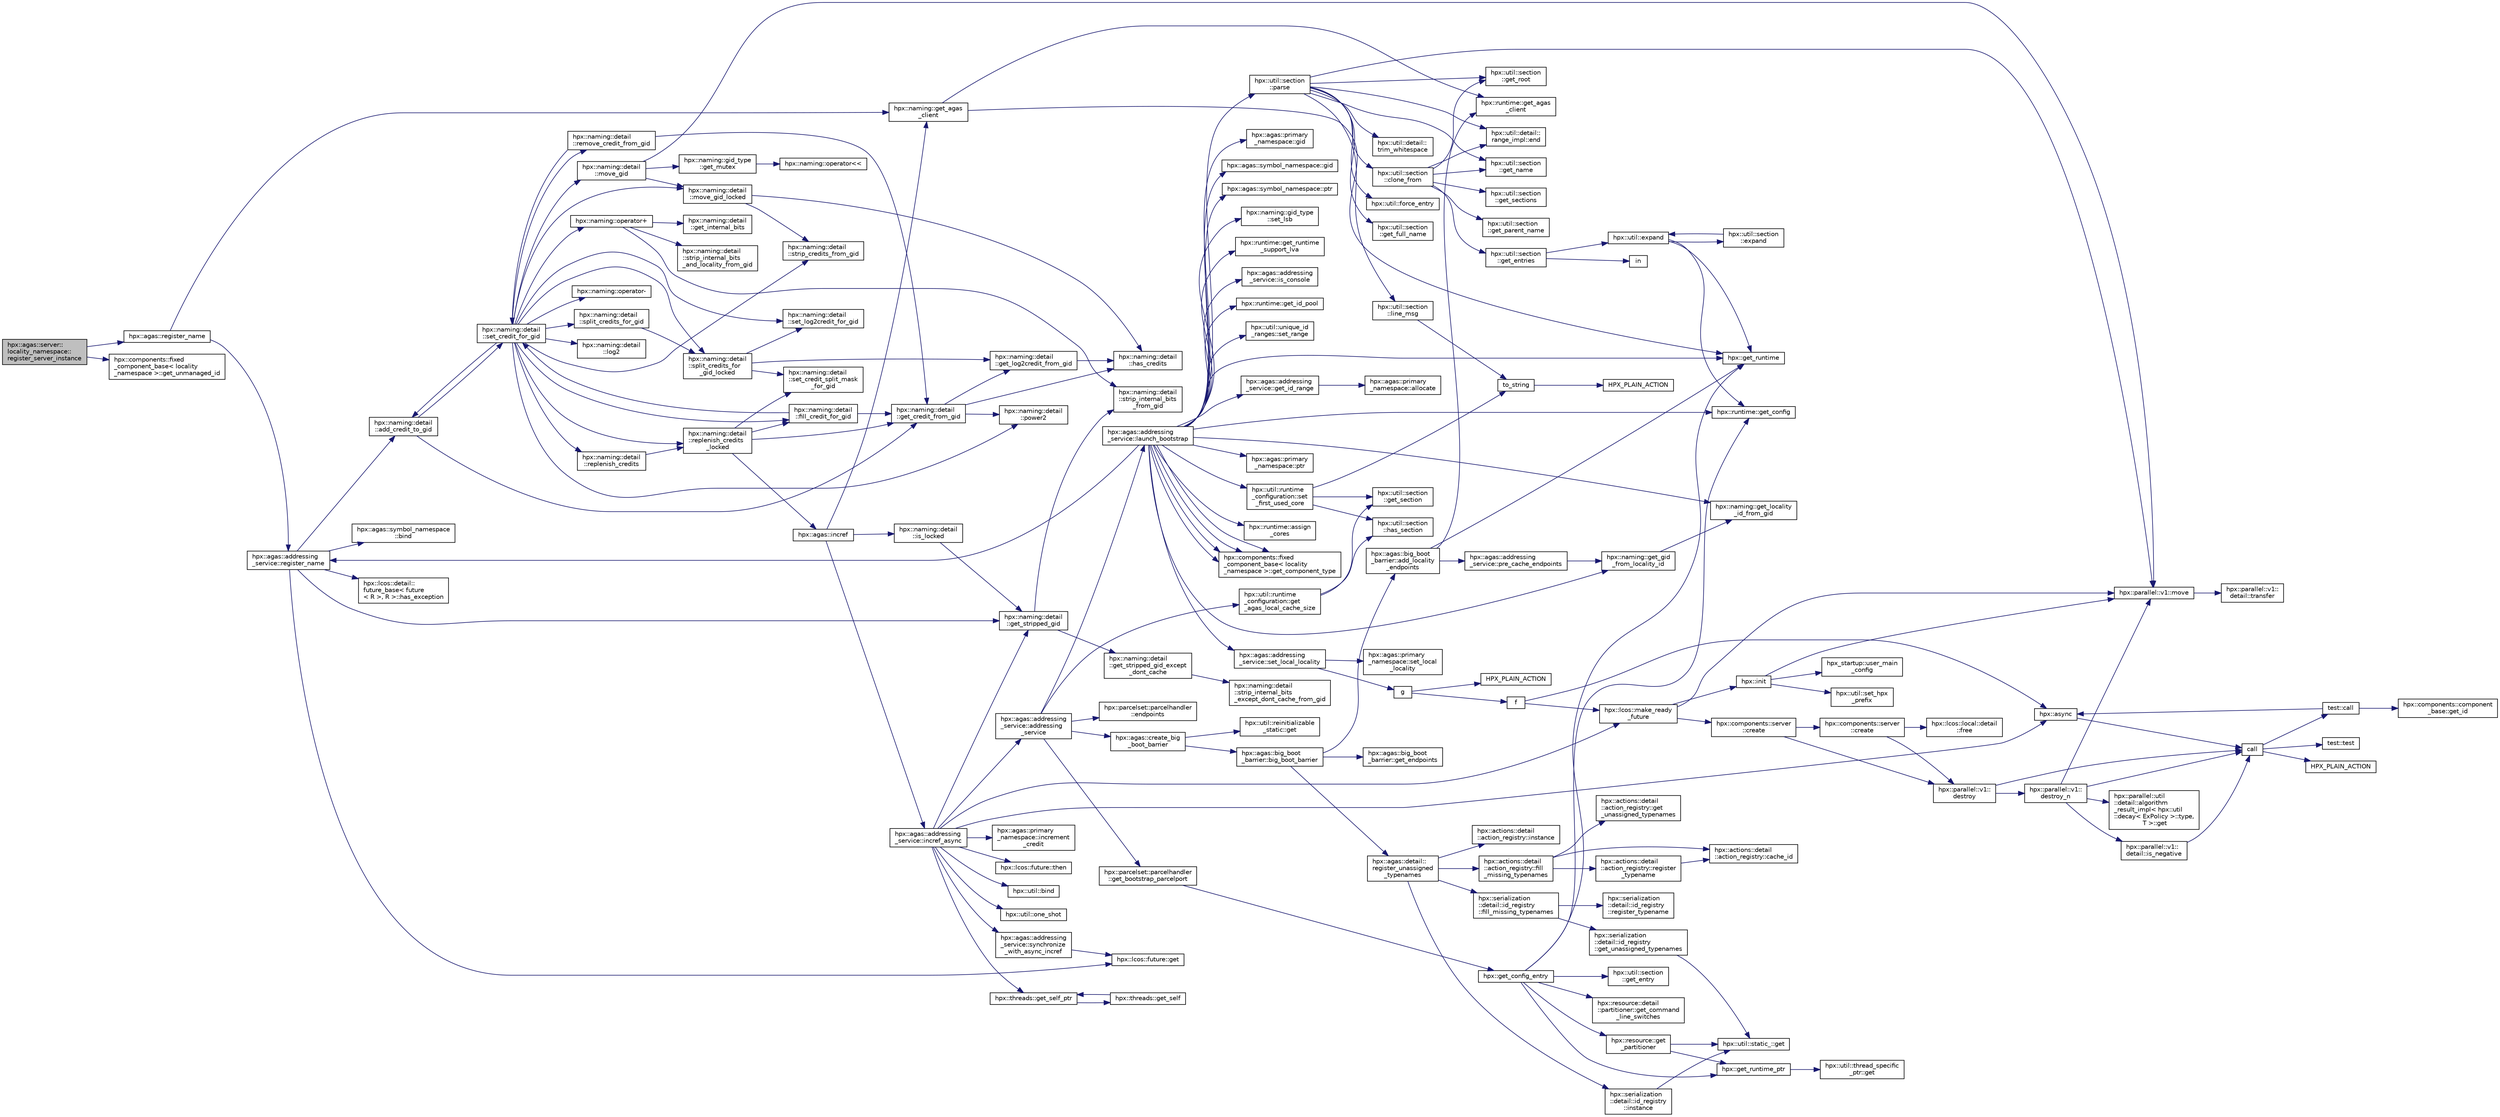digraph "hpx::agas::server::locality_namespace::register_server_instance"
{
  edge [fontname="Helvetica",fontsize="10",labelfontname="Helvetica",labelfontsize="10"];
  node [fontname="Helvetica",fontsize="10",shape=record];
  rankdir="LR";
  Node771 [label="hpx::agas::server::\llocality_namespace::\lregister_server_instance",height=0.2,width=0.4,color="black", fillcolor="grey75", style="filled", fontcolor="black"];
  Node771 -> Node772 [color="midnightblue",fontsize="10",style="solid",fontname="Helvetica"];
  Node772 [label="hpx::agas::register_name",height=0.2,width=0.4,color="black", fillcolor="white", style="filled",URL="$dc/d54/namespacehpx_1_1agas.html#a3812793adbf5e7d8c6b468595ac0823f"];
  Node772 -> Node773 [color="midnightblue",fontsize="10",style="solid",fontname="Helvetica"];
  Node773 [label="hpx::naming::get_agas\l_client",height=0.2,width=0.4,color="black", fillcolor="white", style="filled",URL="$d4/dc9/namespacehpx_1_1naming.html#a0408fffd5d34b620712a801b0ae3b032"];
  Node773 -> Node774 [color="midnightblue",fontsize="10",style="solid",fontname="Helvetica"];
  Node774 [label="hpx::get_runtime",height=0.2,width=0.4,color="black", fillcolor="white", style="filled",URL="$d8/d83/namespacehpx.html#aef902cc6c7dd3b9fbadf34d1e850a070"];
  Node773 -> Node775 [color="midnightblue",fontsize="10",style="solid",fontname="Helvetica"];
  Node775 [label="hpx::runtime::get_agas\l_client",height=0.2,width=0.4,color="black", fillcolor="white", style="filled",URL="$d0/d7b/classhpx_1_1runtime.html#aeb5dddd30d6b9861669af8ad44d1a96a"];
  Node772 -> Node776 [color="midnightblue",fontsize="10",style="solid",fontname="Helvetica"];
  Node776 [label="hpx::agas::addressing\l_service::register_name",height=0.2,width=0.4,color="black", fillcolor="white", style="filled",URL="$db/d58/structhpx_1_1agas_1_1addressing__service.html#a5929d7fd681a5ed692bfbeaa503fc32d",tooltip="Register a global name with a global address (id) "];
  Node776 -> Node777 [color="midnightblue",fontsize="10",style="solid",fontname="Helvetica"];
  Node777 [label="hpx::agas::symbol_namespace\l::bind",height=0.2,width=0.4,color="black", fillcolor="white", style="filled",URL="$dd/d5e/structhpx_1_1agas_1_1symbol__namespace.html#a4c5b21f70ae191ad0169fe5ac06de532"];
  Node776 -> Node778 [color="midnightblue",fontsize="10",style="solid",fontname="Helvetica"];
  Node778 [label="hpx::naming::detail\l::get_stripped_gid",height=0.2,width=0.4,color="black", fillcolor="white", style="filled",URL="$d5/d18/namespacehpx_1_1naming_1_1detail.html#ad3a849cb7ebd5dccf9aefadccc21dd89"];
  Node778 -> Node779 [color="midnightblue",fontsize="10",style="solid",fontname="Helvetica"];
  Node779 [label="hpx::naming::detail\l::strip_internal_bits\l_from_gid",height=0.2,width=0.4,color="black", fillcolor="white", style="filled",URL="$d5/d18/namespacehpx_1_1naming_1_1detail.html#a95cca4d4bc82a9da3e804b225b03dfaf"];
  Node778 -> Node780 [color="midnightblue",fontsize="10",style="solid",fontname="Helvetica"];
  Node780 [label="hpx::naming::detail\l::get_stripped_gid_except\l_dont_cache",height=0.2,width=0.4,color="black", fillcolor="white", style="filled",URL="$d5/d18/namespacehpx_1_1naming_1_1detail.html#a1ab848588112d0f7fac377a15692c9cc"];
  Node780 -> Node781 [color="midnightblue",fontsize="10",style="solid",fontname="Helvetica"];
  Node781 [label="hpx::naming::detail\l::strip_internal_bits\l_except_dont_cache_from_gid",height=0.2,width=0.4,color="black", fillcolor="white", style="filled",URL="$d5/d18/namespacehpx_1_1naming_1_1detail.html#aabeb51a92376c6bfb9cf31bf9ff0c4cc"];
  Node776 -> Node782 [color="midnightblue",fontsize="10",style="solid",fontname="Helvetica"];
  Node782 [label="hpx::lcos::detail::\lfuture_base\< future\l\< R \>, R \>::has_exception",height=0.2,width=0.4,color="black", fillcolor="white", style="filled",URL="$d5/dd7/classhpx_1_1lcos_1_1detail_1_1future__base.html#aa95b01f70ad95706ae420ff1db2e5b99"];
  Node776 -> Node783 [color="midnightblue",fontsize="10",style="solid",fontname="Helvetica"];
  Node783 [label="hpx::lcos::future::get",height=0.2,width=0.4,color="black", fillcolor="white", style="filled",URL="$d0/d33/classhpx_1_1lcos_1_1future.html#a8c28269486d5620ac48af349f17bb41c"];
  Node776 -> Node784 [color="midnightblue",fontsize="10",style="solid",fontname="Helvetica"];
  Node784 [label="hpx::naming::detail\l::add_credit_to_gid",height=0.2,width=0.4,color="black", fillcolor="white", style="filled",URL="$d5/d18/namespacehpx_1_1naming_1_1detail.html#ab13848a91587535a393be4def980e832"];
  Node784 -> Node785 [color="midnightblue",fontsize="10",style="solid",fontname="Helvetica"];
  Node785 [label="hpx::naming::detail\l::get_credit_from_gid",height=0.2,width=0.4,color="black", fillcolor="white", style="filled",URL="$d5/d18/namespacehpx_1_1naming_1_1detail.html#ae3d27efe8c838d79e29020ed7c9fa25f"];
  Node785 -> Node786 [color="midnightblue",fontsize="10",style="solid",fontname="Helvetica"];
  Node786 [label="hpx::naming::detail\l::has_credits",height=0.2,width=0.4,color="black", fillcolor="white", style="filled",URL="$d5/d18/namespacehpx_1_1naming_1_1detail.html#afb823cf706d95f298c25af22fe39653b"];
  Node785 -> Node787 [color="midnightblue",fontsize="10",style="solid",fontname="Helvetica"];
  Node787 [label="hpx::naming::detail\l::power2",height=0.2,width=0.4,color="black", fillcolor="white", style="filled",URL="$d5/d18/namespacehpx_1_1naming_1_1detail.html#a084e318ac378f38778c0696da8cbdaac"];
  Node785 -> Node788 [color="midnightblue",fontsize="10",style="solid",fontname="Helvetica"];
  Node788 [label="hpx::naming::detail\l::get_log2credit_from_gid",height=0.2,width=0.4,color="black", fillcolor="white", style="filled",URL="$d5/d18/namespacehpx_1_1naming_1_1detail.html#a65b5a75f9576e0c15d372d20f0ed37d0"];
  Node788 -> Node786 [color="midnightblue",fontsize="10",style="solid",fontname="Helvetica"];
  Node784 -> Node789 [color="midnightblue",fontsize="10",style="solid",fontname="Helvetica"];
  Node789 [label="hpx::naming::detail\l::set_credit_for_gid",height=0.2,width=0.4,color="black", fillcolor="white", style="filled",URL="$d5/d18/namespacehpx_1_1naming_1_1detail.html#a87703193ff814a4e1c912e98e655ec51"];
  Node789 -> Node790 [color="midnightblue",fontsize="10",style="solid",fontname="Helvetica"];
  Node790 [label="hpx::naming::detail\l::log2",height=0.2,width=0.4,color="black", fillcolor="white", style="filled",URL="$d5/d18/namespacehpx_1_1naming_1_1detail.html#a10b972e46f78f4f24d7843d6f8554b5b"];
  Node789 -> Node787 [color="midnightblue",fontsize="10",style="solid",fontname="Helvetica"];
  Node789 -> Node791 [color="midnightblue",fontsize="10",style="solid",fontname="Helvetica"];
  Node791 [label="hpx::naming::detail\l::set_log2credit_for_gid",height=0.2,width=0.4,color="black", fillcolor="white", style="filled",URL="$d5/d18/namespacehpx_1_1naming_1_1detail.html#ac466e44115ff62134192cea0735b147e"];
  Node789 -> Node792 [color="midnightblue",fontsize="10",style="solid",fontname="Helvetica"];
  Node792 [label="hpx::naming::detail\l::strip_credits_from_gid",height=0.2,width=0.4,color="black", fillcolor="white", style="filled",URL="$d5/d18/namespacehpx_1_1naming_1_1detail.html#a422b12b60e5f7844b224dd68cf8cae8e"];
  Node789 -> Node784 [color="midnightblue",fontsize="10",style="solid",fontname="Helvetica"];
  Node789 -> Node793 [color="midnightblue",fontsize="10",style="solid",fontname="Helvetica"];
  Node793 [label="hpx::naming::detail\l::remove_credit_from_gid",height=0.2,width=0.4,color="black", fillcolor="white", style="filled",URL="$d5/d18/namespacehpx_1_1naming_1_1detail.html#a3ccb4b028c2c757c0fabdfe58ac07e47"];
  Node793 -> Node785 [color="midnightblue",fontsize="10",style="solid",fontname="Helvetica"];
  Node793 -> Node789 [color="midnightblue",fontsize="10",style="solid",fontname="Helvetica"];
  Node789 -> Node794 [color="midnightblue",fontsize="10",style="solid",fontname="Helvetica"];
  Node794 [label="hpx::naming::detail\l::fill_credit_for_gid",height=0.2,width=0.4,color="black", fillcolor="white", style="filled",URL="$d5/d18/namespacehpx_1_1naming_1_1detail.html#a3ec890e6a5b5c8fbd21b11dfe7e50352"];
  Node794 -> Node785 [color="midnightblue",fontsize="10",style="solid",fontname="Helvetica"];
  Node794 -> Node789 [color="midnightblue",fontsize="10",style="solid",fontname="Helvetica"];
  Node789 -> Node795 [color="midnightblue",fontsize="10",style="solid",fontname="Helvetica"];
  Node795 [label="hpx::naming::detail\l::move_gid",height=0.2,width=0.4,color="black", fillcolor="white", style="filled",URL="$d5/d18/namespacehpx_1_1naming_1_1detail.html#aade6b5eb4f9361377b0a427cd8bffdca"];
  Node795 -> Node796 [color="midnightblue",fontsize="10",style="solid",fontname="Helvetica"];
  Node796 [label="hpx::naming::gid_type\l::get_mutex",height=0.2,width=0.4,color="black", fillcolor="white", style="filled",URL="$d3/d67/structhpx_1_1naming_1_1gid__type.html#a25f1f7d247b4ec6e77e577400bbbc18f"];
  Node796 -> Node797 [color="midnightblue",fontsize="10",style="solid",fontname="Helvetica"];
  Node797 [label="hpx::naming::operator\<\<",height=0.2,width=0.4,color="black", fillcolor="white", style="filled",URL="$d4/dc9/namespacehpx_1_1naming.html#ad9103d927583be9fcc218e045ad2a6e6"];
  Node795 -> Node798 [color="midnightblue",fontsize="10",style="solid",fontname="Helvetica"];
  Node798 [label="hpx::naming::detail\l::move_gid_locked",height=0.2,width=0.4,color="black", fillcolor="white", style="filled",URL="$d5/d18/namespacehpx_1_1naming_1_1detail.html#ade50f3a7ea7970594a107017d9781f45"];
  Node798 -> Node786 [color="midnightblue",fontsize="10",style="solid",fontname="Helvetica"];
  Node798 -> Node792 [color="midnightblue",fontsize="10",style="solid",fontname="Helvetica"];
  Node795 -> Node799 [color="midnightblue",fontsize="10",style="solid",fontname="Helvetica"];
  Node799 [label="hpx::parallel::v1::move",height=0.2,width=0.4,color="black", fillcolor="white", style="filled",URL="$db/db9/namespacehpx_1_1parallel_1_1v1.html#aa7c4ede081ce786c9d1eb1adff495cfc"];
  Node799 -> Node800 [color="midnightblue",fontsize="10",style="solid",fontname="Helvetica"];
  Node800 [label="hpx::parallel::v1::\ldetail::transfer",height=0.2,width=0.4,color="black", fillcolor="white", style="filled",URL="$d2/ddd/namespacehpx_1_1parallel_1_1v1_1_1detail.html#ab1b56a05e1885ca7cc7ffa1804dd2f3c"];
  Node789 -> Node798 [color="midnightblue",fontsize="10",style="solid",fontname="Helvetica"];
  Node789 -> Node801 [color="midnightblue",fontsize="10",style="solid",fontname="Helvetica"];
  Node801 [label="hpx::naming::detail\l::replenish_credits",height=0.2,width=0.4,color="black", fillcolor="white", style="filled",URL="$d5/d18/namespacehpx_1_1naming_1_1detail.html#aab806d937bd01894af129d3d3cbb22f4"];
  Node801 -> Node802 [color="midnightblue",fontsize="10",style="solid",fontname="Helvetica"];
  Node802 [label="hpx::naming::detail\l::replenish_credits\l_locked",height=0.2,width=0.4,color="black", fillcolor="white", style="filled",URL="$d5/d18/namespacehpx_1_1naming_1_1detail.html#a011ed4fa9a2f4d4319adc54943fa03d6"];
  Node802 -> Node785 [color="midnightblue",fontsize="10",style="solid",fontname="Helvetica"];
  Node802 -> Node794 [color="midnightblue",fontsize="10",style="solid",fontname="Helvetica"];
  Node802 -> Node803 [color="midnightblue",fontsize="10",style="solid",fontname="Helvetica"];
  Node803 [label="hpx::naming::detail\l::set_credit_split_mask\l_for_gid",height=0.2,width=0.4,color="black", fillcolor="white", style="filled",URL="$d5/d18/namespacehpx_1_1naming_1_1detail.html#a514fb4fd603d267bd438c27ea2fb1e7d"];
  Node802 -> Node804 [color="midnightblue",fontsize="10",style="solid",fontname="Helvetica"];
  Node804 [label="hpx::agas::incref",height=0.2,width=0.4,color="black", fillcolor="white", style="filled",URL="$dc/d54/namespacehpx_1_1agas.html#aad81d2ea721c1a5692e243ef07bf164f"];
  Node804 -> Node805 [color="midnightblue",fontsize="10",style="solid",fontname="Helvetica"];
  Node805 [label="hpx::naming::detail\l::is_locked",height=0.2,width=0.4,color="black", fillcolor="white", style="filled",URL="$d5/d18/namespacehpx_1_1naming_1_1detail.html#a721ab5a11bd11a37b0c905ea3fe0a6d7"];
  Node805 -> Node778 [color="midnightblue",fontsize="10",style="solid",fontname="Helvetica"];
  Node804 -> Node773 [color="midnightblue",fontsize="10",style="solid",fontname="Helvetica"];
  Node804 -> Node806 [color="midnightblue",fontsize="10",style="solid",fontname="Helvetica"];
  Node806 [label="hpx::agas::addressing\l_service::incref_async",height=0.2,width=0.4,color="black", fillcolor="white", style="filled",URL="$db/d58/structhpx_1_1agas_1_1addressing__service.html#adae9df2634cf648f129f203c3678c1c1",tooltip="Increment the global reference count for the given id. "];
  Node806 -> Node778 [color="midnightblue",fontsize="10",style="solid",fontname="Helvetica"];
  Node806 -> Node807 [color="midnightblue",fontsize="10",style="solid",fontname="Helvetica"];
  Node807 [label="hpx::threads::get_self_ptr",height=0.2,width=0.4,color="black", fillcolor="white", style="filled",URL="$d7/d28/namespacehpx_1_1threads.html#a22877ae347ad884cde3a51397dad6c53"];
  Node807 -> Node808 [color="midnightblue",fontsize="10",style="solid",fontname="Helvetica"];
  Node808 [label="hpx::threads::get_self",height=0.2,width=0.4,color="black", fillcolor="white", style="filled",URL="$d7/d28/namespacehpx_1_1threads.html#a07daf4d6d29233f20d66d41ab7b5b8e8"];
  Node808 -> Node807 [color="midnightblue",fontsize="10",style="solid",fontname="Helvetica"];
  Node806 -> Node809 [color="midnightblue",fontsize="10",style="solid",fontname="Helvetica"];
  Node809 [label="hpx::agas::addressing\l_service::addressing\l_service",height=0.2,width=0.4,color="black", fillcolor="white", style="filled",URL="$db/d58/structhpx_1_1agas_1_1addressing__service.html#a4cd885b12c530009f44f7372c197d54f"];
  Node809 -> Node810 [color="midnightblue",fontsize="10",style="solid",fontname="Helvetica"];
  Node810 [label="hpx::util::runtime\l_configuration::get\l_agas_local_cache_size",height=0.2,width=0.4,color="black", fillcolor="white", style="filled",URL="$d8/d70/classhpx_1_1util_1_1runtime__configuration.html#a5fc409d10bc5e063fde7992fb2d8eefe"];
  Node810 -> Node811 [color="midnightblue",fontsize="10",style="solid",fontname="Helvetica"];
  Node811 [label="hpx::util::section\l::has_section",height=0.2,width=0.4,color="black", fillcolor="white", style="filled",URL="$dd/de4/classhpx_1_1util_1_1section.html#a2ef0091925e5c2e3fda235bff644cdb4"];
  Node810 -> Node812 [color="midnightblue",fontsize="10",style="solid",fontname="Helvetica"];
  Node812 [label="hpx::util::section\l::get_section",height=0.2,width=0.4,color="black", fillcolor="white", style="filled",URL="$dd/de4/classhpx_1_1util_1_1section.html#a3506cc01fb5453b2176f4747352c5517"];
  Node809 -> Node813 [color="midnightblue",fontsize="10",style="solid",fontname="Helvetica"];
  Node813 [label="hpx::parcelset::parcelhandler\l::get_bootstrap_parcelport",height=0.2,width=0.4,color="black", fillcolor="white", style="filled",URL="$d4/d2f/classhpx_1_1parcelset_1_1parcelhandler.html#aac412291f000080f2496f288b97b7859"];
  Node813 -> Node814 [color="midnightblue",fontsize="10",style="solid",fontname="Helvetica"];
  Node814 [label="hpx::get_config_entry",height=0.2,width=0.4,color="black", fillcolor="white", style="filled",URL="$d8/d83/namespacehpx.html#a097240e6744bc8905f708932da401835",tooltip="Retrieve the string value of a configuration entry given by key. "];
  Node814 -> Node815 [color="midnightblue",fontsize="10",style="solid",fontname="Helvetica"];
  Node815 [label="hpx::get_runtime_ptr",height=0.2,width=0.4,color="black", fillcolor="white", style="filled",URL="$d8/d83/namespacehpx.html#af29daf2bb3e01b4d6495a1742b6cce64"];
  Node815 -> Node816 [color="midnightblue",fontsize="10",style="solid",fontname="Helvetica"];
  Node816 [label="hpx::util::thread_specific\l_ptr::get",height=0.2,width=0.4,color="black", fillcolor="white", style="filled",URL="$d4/d4c/structhpx_1_1util_1_1thread__specific__ptr.html#a3b27d8520710478aa41d1f74206bdba9"];
  Node814 -> Node774 [color="midnightblue",fontsize="10",style="solid",fontname="Helvetica"];
  Node814 -> Node817 [color="midnightblue",fontsize="10",style="solid",fontname="Helvetica"];
  Node817 [label="hpx::runtime::get_config",height=0.2,width=0.4,color="black", fillcolor="white", style="filled",URL="$d0/d7b/classhpx_1_1runtime.html#a0bfe0241e54b1fe1dd4ec181d944de43",tooltip="access configuration information "];
  Node814 -> Node818 [color="midnightblue",fontsize="10",style="solid",fontname="Helvetica"];
  Node818 [label="hpx::util::section\l::get_entry",height=0.2,width=0.4,color="black", fillcolor="white", style="filled",URL="$dd/de4/classhpx_1_1util_1_1section.html#a02ac2ca2a4490347405dec03df46af88"];
  Node814 -> Node819 [color="midnightblue",fontsize="10",style="solid",fontname="Helvetica"];
  Node819 [label="hpx::resource::get\l_partitioner",height=0.2,width=0.4,color="black", fillcolor="white", style="filled",URL="$dd/da5/namespacehpx_1_1resource.html#af91354c369d9a22a00581d6b6da7d0ee"];
  Node819 -> Node820 [color="midnightblue",fontsize="10",style="solid",fontname="Helvetica"];
  Node820 [label="hpx::util::static_::get",height=0.2,width=0.4,color="black", fillcolor="white", style="filled",URL="$d3/dbb/structhpx_1_1util_1_1static__.html#a2967c633948a3bf17a3b5405ef5a8318"];
  Node819 -> Node815 [color="midnightblue",fontsize="10",style="solid",fontname="Helvetica"];
  Node814 -> Node821 [color="midnightblue",fontsize="10",style="solid",fontname="Helvetica"];
  Node821 [label="hpx::resource::detail\l::partitioner::get_command\l_line_switches",height=0.2,width=0.4,color="black", fillcolor="white", style="filled",URL="$d0/dab/classhpx_1_1resource_1_1detail_1_1partitioner.html#a16fe01dd59b2c89bd556788b5713522e"];
  Node809 -> Node822 [color="midnightblue",fontsize="10",style="solid",fontname="Helvetica"];
  Node822 [label="hpx::agas::create_big\l_boot_barrier",height=0.2,width=0.4,color="black", fillcolor="white", style="filled",URL="$dc/d54/namespacehpx_1_1agas.html#a272f64deb448ea9613501a5b3458a57f"];
  Node822 -> Node823 [color="midnightblue",fontsize="10",style="solid",fontname="Helvetica"];
  Node823 [label="hpx::util::reinitializable\l_static::get",height=0.2,width=0.4,color="black", fillcolor="white", style="filled",URL="$d2/db7/structhpx_1_1util_1_1reinitializable__static.html#a2c616d22a193ed9d3b0b58d4203b3809"];
  Node822 -> Node824 [color="midnightblue",fontsize="10",style="solid",fontname="Helvetica"];
  Node824 [label="hpx::agas::big_boot\l_barrier::big_boot_barrier",height=0.2,width=0.4,color="black", fillcolor="white", style="filled",URL="$d8/db6/structhpx_1_1agas_1_1big__boot__barrier.html#ab00f39b77e1ae054dddeab796ac49a07"];
  Node824 -> Node825 [color="midnightblue",fontsize="10",style="solid",fontname="Helvetica"];
  Node825 [label="hpx::agas::detail::\lregister_unassigned\l_typenames",height=0.2,width=0.4,color="black", fillcolor="white", style="filled",URL="$dd/dd0/namespacehpx_1_1agas_1_1detail.html#a69a4d9fbe321b26f2eeeacaae98c05bb"];
  Node825 -> Node826 [color="midnightblue",fontsize="10",style="solid",fontname="Helvetica"];
  Node826 [label="hpx::serialization\l::detail::id_registry\l::instance",height=0.2,width=0.4,color="black", fillcolor="white", style="filled",URL="$dc/d9a/classhpx_1_1serialization_1_1detail_1_1id__registry.html#ab5118609f28337b2a71e7ac63399a2dc"];
  Node826 -> Node820 [color="midnightblue",fontsize="10",style="solid",fontname="Helvetica"];
  Node825 -> Node827 [color="midnightblue",fontsize="10",style="solid",fontname="Helvetica"];
  Node827 [label="hpx::serialization\l::detail::id_registry\l::fill_missing_typenames",height=0.2,width=0.4,color="black", fillcolor="white", style="filled",URL="$dc/d9a/classhpx_1_1serialization_1_1detail_1_1id__registry.html#a80cd98a900de5a5347cf51ab710ed1be"];
  Node827 -> Node828 [color="midnightblue",fontsize="10",style="solid",fontname="Helvetica"];
  Node828 [label="hpx::serialization\l::detail::id_registry\l::get_unassigned_typenames",height=0.2,width=0.4,color="black", fillcolor="white", style="filled",URL="$dc/d9a/classhpx_1_1serialization_1_1detail_1_1id__registry.html#a667f38001517e0031e3421b1f6719baf"];
  Node828 -> Node820 [color="midnightblue",fontsize="10",style="solid",fontname="Helvetica"];
  Node827 -> Node829 [color="midnightblue",fontsize="10",style="solid",fontname="Helvetica"];
  Node829 [label="hpx::serialization\l::detail::id_registry\l::register_typename",height=0.2,width=0.4,color="black", fillcolor="white", style="filled",URL="$dc/d9a/classhpx_1_1serialization_1_1detail_1_1id__registry.html#a3ecf46288bd104ca800605842a269fd6"];
  Node825 -> Node830 [color="midnightblue",fontsize="10",style="solid",fontname="Helvetica"];
  Node830 [label="hpx::actions::detail\l::action_registry::instance",height=0.2,width=0.4,color="black", fillcolor="white", style="filled",URL="$d6/d07/structhpx_1_1actions_1_1detail_1_1action__registry.html#a4d8a8074f8a91fdc5a62e8067ef6472c"];
  Node825 -> Node831 [color="midnightblue",fontsize="10",style="solid",fontname="Helvetica"];
  Node831 [label="hpx::actions::detail\l::action_registry::fill\l_missing_typenames",height=0.2,width=0.4,color="black", fillcolor="white", style="filled",URL="$d6/d07/structhpx_1_1actions_1_1detail_1_1action__registry.html#ad0b2659af6636d76d4b39d64eac81e3c"];
  Node831 -> Node832 [color="midnightblue",fontsize="10",style="solid",fontname="Helvetica"];
  Node832 [label="hpx::actions::detail\l::action_registry::get\l_unassigned_typenames",height=0.2,width=0.4,color="black", fillcolor="white", style="filled",URL="$d6/d07/structhpx_1_1actions_1_1detail_1_1action__registry.html#a5216619c74ba5ee2d7a82626fe3f42cd"];
  Node831 -> Node833 [color="midnightblue",fontsize="10",style="solid",fontname="Helvetica"];
  Node833 [label="hpx::actions::detail\l::action_registry::register\l_typename",height=0.2,width=0.4,color="black", fillcolor="white", style="filled",URL="$d6/d07/structhpx_1_1actions_1_1detail_1_1action__registry.html#a7352d14b8ad4d97a880c8ff247f0e04a"];
  Node833 -> Node834 [color="midnightblue",fontsize="10",style="solid",fontname="Helvetica"];
  Node834 [label="hpx::actions::detail\l::action_registry::cache_id",height=0.2,width=0.4,color="black", fillcolor="white", style="filled",URL="$d6/d07/structhpx_1_1actions_1_1detail_1_1action__registry.html#a241539d91aa05a0cb41e6949b4f7ffb6"];
  Node831 -> Node834 [color="midnightblue",fontsize="10",style="solid",fontname="Helvetica"];
  Node824 -> Node835 [color="midnightblue",fontsize="10",style="solid",fontname="Helvetica"];
  Node835 [label="hpx::agas::big_boot\l_barrier::add_locality\l_endpoints",height=0.2,width=0.4,color="black", fillcolor="white", style="filled",URL="$d8/db6/structhpx_1_1agas_1_1big__boot__barrier.html#aedb4d5066f5ee188b4b2e7476bde8f35"];
  Node835 -> Node774 [color="midnightblue",fontsize="10",style="solid",fontname="Helvetica"];
  Node835 -> Node775 [color="midnightblue",fontsize="10",style="solid",fontname="Helvetica"];
  Node835 -> Node836 [color="midnightblue",fontsize="10",style="solid",fontname="Helvetica"];
  Node836 [label="hpx::agas::addressing\l_service::pre_cache_endpoints",height=0.2,width=0.4,color="black", fillcolor="white", style="filled",URL="$db/d58/structhpx_1_1agas_1_1addressing__service.html#a9384e7f70c49705ea11e55718c144ee4"];
  Node836 -> Node837 [color="midnightblue",fontsize="10",style="solid",fontname="Helvetica"];
  Node837 [label="hpx::naming::get_gid\l_from_locality_id",height=0.2,width=0.4,color="black", fillcolor="white", style="filled",URL="$d4/dc9/namespacehpx_1_1naming.html#ae50a3ecdb5854b6a25a556ebc9830541"];
  Node837 -> Node838 [color="midnightblue",fontsize="10",style="solid",fontname="Helvetica"];
  Node838 [label="hpx::naming::get_locality\l_id_from_gid",height=0.2,width=0.4,color="black", fillcolor="white", style="filled",URL="$d4/dc9/namespacehpx_1_1naming.html#a7fd43037784560bd04fda9b49e33529f"];
  Node824 -> Node839 [color="midnightblue",fontsize="10",style="solid",fontname="Helvetica"];
  Node839 [label="hpx::agas::big_boot\l_barrier::get_endpoints",height=0.2,width=0.4,color="black", fillcolor="white", style="filled",URL="$d8/db6/structhpx_1_1agas_1_1big__boot__barrier.html#a019606b912a47e77062cd7de28adb428"];
  Node809 -> Node840 [color="midnightblue",fontsize="10",style="solid",fontname="Helvetica"];
  Node840 [label="hpx::parcelset::parcelhandler\l::endpoints",height=0.2,width=0.4,color="black", fillcolor="white", style="filled",URL="$d4/d2f/classhpx_1_1parcelset_1_1parcelhandler.html#a7a79973ee047c9a655e7517b89d78558",tooltip="return the endpoints associated with this parcelhandler "];
  Node809 -> Node841 [color="midnightblue",fontsize="10",style="solid",fontname="Helvetica"];
  Node841 [label="hpx::agas::addressing\l_service::launch_bootstrap",height=0.2,width=0.4,color="black", fillcolor="white", style="filled",URL="$db/d58/structhpx_1_1agas_1_1addressing__service.html#a664380be3597d3ca31677b2ae5800e76"];
  Node841 -> Node842 [color="midnightblue",fontsize="10",style="solid",fontname="Helvetica"];
  Node842 [label="hpx::agas::primary\l_namespace::ptr",height=0.2,width=0.4,color="black", fillcolor="white", style="filled",URL="$d1/d43/structhpx_1_1agas_1_1primary__namespace.html#a977601f2c79f10b3aef3db56fb3aad0d"];
  Node841 -> Node774 [color="midnightblue",fontsize="10",style="solid",fontname="Helvetica"];
  Node841 -> Node837 [color="midnightblue",fontsize="10",style="solid",fontname="Helvetica"];
  Node841 -> Node843 [color="midnightblue",fontsize="10",style="solid",fontname="Helvetica"];
  Node843 [label="hpx::agas::addressing\l_service::set_local_locality",height=0.2,width=0.4,color="black", fillcolor="white", style="filled",URL="$db/d58/structhpx_1_1agas_1_1addressing__service.html#a262a9982f31caacd5c605b643f2cc081"];
  Node843 -> Node844 [color="midnightblue",fontsize="10",style="solid",fontname="Helvetica"];
  Node844 [label="g",height=0.2,width=0.4,color="black", fillcolor="white", style="filled",URL="$da/d17/cxx11__noexcept_8cpp.html#a96f5ebe659f57f5faa7343c54f8ea39a"];
  Node844 -> Node845 [color="midnightblue",fontsize="10",style="solid",fontname="Helvetica"];
  Node845 [label="f",height=0.2,width=0.4,color="black", fillcolor="white", style="filled",URL="$d4/d13/async__unwrap__1037_8cpp.html#a02a6b0b4f77af9f69a841dc8262b0cd0"];
  Node845 -> Node846 [color="midnightblue",fontsize="10",style="solid",fontname="Helvetica"];
  Node846 [label="hpx::async",height=0.2,width=0.4,color="black", fillcolor="white", style="filled",URL="$d8/d83/namespacehpx.html#acb7d8e37b73b823956ce144f9a57eaa4"];
  Node846 -> Node847 [color="midnightblue",fontsize="10",style="solid",fontname="Helvetica"];
  Node847 [label="call",height=0.2,width=0.4,color="black", fillcolor="white", style="filled",URL="$d2/d67/promise__1620_8cpp.html#a58357f0b82bc761e1d0b9091ed563a70"];
  Node847 -> Node848 [color="midnightblue",fontsize="10",style="solid",fontname="Helvetica"];
  Node848 [label="test::test",height=0.2,width=0.4,color="black", fillcolor="white", style="filled",URL="$d8/d89/structtest.html#ab42d5ece712d716b04cb3f686f297a26"];
  Node847 -> Node849 [color="midnightblue",fontsize="10",style="solid",fontname="Helvetica"];
  Node849 [label="HPX_PLAIN_ACTION",height=0.2,width=0.4,color="black", fillcolor="white", style="filled",URL="$d2/d67/promise__1620_8cpp.html#ab96aab827a4b1fcaf66cfe0ba83fef23"];
  Node847 -> Node850 [color="midnightblue",fontsize="10",style="solid",fontname="Helvetica"];
  Node850 [label="test::call",height=0.2,width=0.4,color="black", fillcolor="white", style="filled",URL="$d8/d89/structtest.html#aeb29e7ed6518b9426ccf1344c52620ae"];
  Node850 -> Node846 [color="midnightblue",fontsize="10",style="solid",fontname="Helvetica"];
  Node850 -> Node851 [color="midnightblue",fontsize="10",style="solid",fontname="Helvetica"];
  Node851 [label="hpx::components::component\l_base::get_id",height=0.2,width=0.4,color="black", fillcolor="white", style="filled",URL="$d2/de6/classhpx_1_1components_1_1component__base.html#a4c8fd93514039bdf01c48d66d82b19cd"];
  Node845 -> Node852 [color="midnightblue",fontsize="10",style="solid",fontname="Helvetica"];
  Node852 [label="hpx::lcos::make_ready\l_future",height=0.2,width=0.4,color="black", fillcolor="white", style="filled",URL="$d2/dc9/namespacehpx_1_1lcos.html#a42997564ddfde91d475b8a2cea8f53e4"];
  Node852 -> Node853 [color="midnightblue",fontsize="10",style="solid",fontname="Helvetica"];
  Node853 [label="hpx::init",height=0.2,width=0.4,color="black", fillcolor="white", style="filled",URL="$d8/d83/namespacehpx.html#a3c694ea960b47c56b33351ba16e3d76b",tooltip="Main entry point for launching the HPX runtime system. "];
  Node853 -> Node854 [color="midnightblue",fontsize="10",style="solid",fontname="Helvetica"];
  Node854 [label="hpx::util::set_hpx\l_prefix",height=0.2,width=0.4,color="black", fillcolor="white", style="filled",URL="$df/dad/namespacehpx_1_1util.html#ae40a23c1ba0a48d9304dcf717a95793e"];
  Node853 -> Node855 [color="midnightblue",fontsize="10",style="solid",fontname="Helvetica"];
  Node855 [label="hpx_startup::user_main\l_config",height=0.2,width=0.4,color="black", fillcolor="white", style="filled",URL="$d3/dd2/namespacehpx__startup.html#aaac571d88bd3912a4225a23eb3261637"];
  Node853 -> Node799 [color="midnightblue",fontsize="10",style="solid",fontname="Helvetica"];
  Node852 -> Node856 [color="midnightblue",fontsize="10",style="solid",fontname="Helvetica"];
  Node856 [label="hpx::components::server\l::create",height=0.2,width=0.4,color="black", fillcolor="white", style="filled",URL="$d2/da2/namespacehpx_1_1components_1_1server.html#ac776c89f3d68ceb910e8cee9fa937ab4",tooltip="Create arrays of components using their default constructor. "];
  Node856 -> Node857 [color="midnightblue",fontsize="10",style="solid",fontname="Helvetica"];
  Node857 [label="hpx::components::server\l::create",height=0.2,width=0.4,color="black", fillcolor="white", style="filled",URL="$d2/da2/namespacehpx_1_1components_1_1server.html#a77d26de181c97b444565e230577981bd"];
  Node857 -> Node858 [color="midnightblue",fontsize="10",style="solid",fontname="Helvetica"];
  Node858 [label="hpx::lcos::local::detail\l::free",height=0.2,width=0.4,color="black", fillcolor="white", style="filled",URL="$d4/dcb/namespacehpx_1_1lcos_1_1local_1_1detail.html#a55a940f019734e9bb045dc123cd80e48"];
  Node857 -> Node859 [color="midnightblue",fontsize="10",style="solid",fontname="Helvetica"];
  Node859 [label="hpx::parallel::v1::\ldestroy",height=0.2,width=0.4,color="black", fillcolor="white", style="filled",URL="$db/db9/namespacehpx_1_1parallel_1_1v1.html#acf303558375048e8a7cc9a2c2e09477f"];
  Node859 -> Node847 [color="midnightblue",fontsize="10",style="solid",fontname="Helvetica"];
  Node859 -> Node860 [color="midnightblue",fontsize="10",style="solid",fontname="Helvetica"];
  Node860 [label="hpx::parallel::v1::\ldestroy_n",height=0.2,width=0.4,color="black", fillcolor="white", style="filled",URL="$db/db9/namespacehpx_1_1parallel_1_1v1.html#a71d0691132a300690163f5636bcd5bd3"];
  Node860 -> Node861 [color="midnightblue",fontsize="10",style="solid",fontname="Helvetica"];
  Node861 [label="hpx::parallel::v1::\ldetail::is_negative",height=0.2,width=0.4,color="black", fillcolor="white", style="filled",URL="$d2/ddd/namespacehpx_1_1parallel_1_1v1_1_1detail.html#adf2e40fc4b20ad0fd442ee3118a4d527"];
  Node861 -> Node847 [color="midnightblue",fontsize="10",style="solid",fontname="Helvetica"];
  Node860 -> Node862 [color="midnightblue",fontsize="10",style="solid",fontname="Helvetica"];
  Node862 [label="hpx::parallel::util\l::detail::algorithm\l_result_impl\< hpx::util\l::decay\< ExPolicy \>::type,\l T \>::get",height=0.2,width=0.4,color="black", fillcolor="white", style="filled",URL="$d2/d42/structhpx_1_1parallel_1_1util_1_1detail_1_1algorithm__result__impl.html#ab5b051e8ec74eff5e0e62fd63f5d377e"];
  Node860 -> Node799 [color="midnightblue",fontsize="10",style="solid",fontname="Helvetica"];
  Node860 -> Node847 [color="midnightblue",fontsize="10",style="solid",fontname="Helvetica"];
  Node856 -> Node859 [color="midnightblue",fontsize="10",style="solid",fontname="Helvetica"];
  Node852 -> Node799 [color="midnightblue",fontsize="10",style="solid",fontname="Helvetica"];
  Node844 -> Node863 [color="midnightblue",fontsize="10",style="solid",fontname="Helvetica"];
  Node863 [label="HPX_PLAIN_ACTION",height=0.2,width=0.4,color="black", fillcolor="white", style="filled",URL="$d4/d13/async__unwrap__1037_8cpp.html#ab5991a65409f0229f564e4935bd7b979"];
  Node843 -> Node864 [color="midnightblue",fontsize="10",style="solid",fontname="Helvetica"];
  Node864 [label="hpx::agas::primary\l_namespace::set_local\l_locality",height=0.2,width=0.4,color="black", fillcolor="white", style="filled",URL="$d1/d43/structhpx_1_1agas_1_1primary__namespace.html#aef9509edfa957ff39e62a2963e7307a9"];
  Node841 -> Node865 [color="midnightblue",fontsize="10",style="solid",fontname="Helvetica"];
  Node865 [label="hpx::runtime::assign\l_cores",height=0.2,width=0.4,color="black", fillcolor="white", style="filled",URL="$d0/d7b/classhpx_1_1runtime.html#ad18888b79a4c00c211acb866abf8c750"];
  Node841 -> Node817 [color="midnightblue",fontsize="10",style="solid",fontname="Helvetica"];
  Node841 -> Node866 [color="midnightblue",fontsize="10",style="solid",fontname="Helvetica"];
  Node866 [label="hpx::util::runtime\l_configuration::set\l_first_used_core",height=0.2,width=0.4,color="black", fillcolor="white", style="filled",URL="$d8/d70/classhpx_1_1util_1_1runtime__configuration.html#af1c585ee36a9c0503a013faaa08ad398"];
  Node866 -> Node811 [color="midnightblue",fontsize="10",style="solid",fontname="Helvetica"];
  Node866 -> Node812 [color="midnightblue",fontsize="10",style="solid",fontname="Helvetica"];
  Node866 -> Node867 [color="midnightblue",fontsize="10",style="solid",fontname="Helvetica"];
  Node867 [label="to_string",height=0.2,width=0.4,color="black", fillcolor="white", style="filled",URL="$d4/d2c/make__continuation__1615_8cpp.html#acbdae3e81403e1ffc527c18dc1cd51dd"];
  Node867 -> Node868 [color="midnightblue",fontsize="10",style="solid",fontname="Helvetica"];
  Node868 [label="HPX_PLAIN_ACTION",height=0.2,width=0.4,color="black", fillcolor="white", style="filled",URL="$d4/d2c/make__continuation__1615_8cpp.html#a8b2f8a7c58b490fcb1260f36bac46541"];
  Node841 -> Node869 [color="midnightblue",fontsize="10",style="solid",fontname="Helvetica"];
  Node869 [label="hpx::components::fixed\l_component_base\< locality\l_namespace \>::get_component_type",height=0.2,width=0.4,color="black", fillcolor="white", style="filled",URL="$df/dfd/classhpx_1_1components_1_1fixed__component__base.html#aa87dbc5aad4f2ee3f9b8f62c6981a8c2"];
  Node841 -> Node870 [color="midnightblue",fontsize="10",style="solid",fontname="Helvetica"];
  Node870 [label="hpx::agas::primary\l_namespace::gid",height=0.2,width=0.4,color="black", fillcolor="white", style="filled",URL="$d1/d43/structhpx_1_1agas_1_1primary__namespace.html#ab38b0457e706d37af52f1535877a5bfd"];
  Node841 -> Node869 [color="midnightblue",fontsize="10",style="solid",fontname="Helvetica"];
  Node841 -> Node869 [color="midnightblue",fontsize="10",style="solid",fontname="Helvetica"];
  Node841 -> Node871 [color="midnightblue",fontsize="10",style="solid",fontname="Helvetica"];
  Node871 [label="hpx::agas::symbol_namespace::gid",height=0.2,width=0.4,color="black", fillcolor="white", style="filled",URL="$dd/d5e/structhpx_1_1agas_1_1symbol__namespace.html#a4b63b0ff1b7963554cbf5b8073529d53"];
  Node841 -> Node869 [color="midnightblue",fontsize="10",style="solid",fontname="Helvetica"];
  Node841 -> Node872 [color="midnightblue",fontsize="10",style="solid",fontname="Helvetica"];
  Node872 [label="hpx::agas::symbol_namespace::ptr",height=0.2,width=0.4,color="black", fillcolor="white", style="filled",URL="$dd/d5e/structhpx_1_1agas_1_1symbol__namespace.html#a67e372d006c4c3a2a3d09640c51ccff4"];
  Node841 -> Node873 [color="midnightblue",fontsize="10",style="solid",fontname="Helvetica"];
  Node873 [label="hpx::util::section\l::parse",height=0.2,width=0.4,color="black", fillcolor="white", style="filled",URL="$dd/de4/classhpx_1_1util_1_1section.html#ace8045f12ef654c88b68a2dfb0788cbd"];
  Node873 -> Node874 [color="midnightblue",fontsize="10",style="solid",fontname="Helvetica"];
  Node874 [label="hpx::util::detail::\lrange_impl::end",height=0.2,width=0.4,color="black", fillcolor="white", style="filled",URL="$d4/d4a/namespacehpx_1_1util_1_1detail_1_1range__impl.html#afb2ea48b0902f52ee4d8b764807b4316"];
  Node873 -> Node875 [color="midnightblue",fontsize="10",style="solid",fontname="Helvetica"];
  Node875 [label="hpx::util::detail::\ltrim_whitespace",height=0.2,width=0.4,color="black", fillcolor="white", style="filled",URL="$d2/d8e/namespacehpx_1_1util_1_1detail.html#a349c290c57fa761e4e914aafa0023bef"];
  Node873 -> Node876 [color="midnightblue",fontsize="10",style="solid",fontname="Helvetica"];
  Node876 [label="hpx::util::section\l::line_msg",height=0.2,width=0.4,color="black", fillcolor="white", style="filled",URL="$dd/de4/classhpx_1_1util_1_1section.html#afcaf894b8e854536369e648038878185"];
  Node876 -> Node867 [color="midnightblue",fontsize="10",style="solid",fontname="Helvetica"];
  Node873 -> Node877 [color="midnightblue",fontsize="10",style="solid",fontname="Helvetica"];
  Node877 [label="hpx::util::force_entry",height=0.2,width=0.4,color="black", fillcolor="white", style="filled",URL="$df/dad/namespacehpx_1_1util.html#a36f05768f2fe4d204964258716634913"];
  Node873 -> Node878 [color="midnightblue",fontsize="10",style="solid",fontname="Helvetica"];
  Node878 [label="hpx::util::section\l::get_full_name",height=0.2,width=0.4,color="black", fillcolor="white", style="filled",URL="$dd/de4/classhpx_1_1util_1_1section.html#a23dfffaedaa34d9c8273410af900cbff"];
  Node873 -> Node879 [color="midnightblue",fontsize="10",style="solid",fontname="Helvetica"];
  Node879 [label="hpx::util::section\l::clone_from",height=0.2,width=0.4,color="black", fillcolor="white", style="filled",URL="$dd/de4/classhpx_1_1util_1_1section.html#ac563c9cfea4ab359e599357ab775e835"];
  Node879 -> Node880 [color="midnightblue",fontsize="10",style="solid",fontname="Helvetica"];
  Node880 [label="hpx::util::section\l::get_parent_name",height=0.2,width=0.4,color="black", fillcolor="white", style="filled",URL="$dd/de4/classhpx_1_1util_1_1section.html#ad103bdfb0f1d7b70a9d7a93948adc30b"];
  Node879 -> Node881 [color="midnightblue",fontsize="10",style="solid",fontname="Helvetica"];
  Node881 [label="hpx::util::section\l::get_name",height=0.2,width=0.4,color="black", fillcolor="white", style="filled",URL="$dd/de4/classhpx_1_1util_1_1section.html#afbd1ab5fee15d3956ef7fba8f1966e02"];
  Node879 -> Node882 [color="midnightblue",fontsize="10",style="solid",fontname="Helvetica"];
  Node882 [label="hpx::util::section\l::get_entries",height=0.2,width=0.4,color="black", fillcolor="white", style="filled",URL="$dd/de4/classhpx_1_1util_1_1section.html#a2947f576b972863e45bbcf97a14c720e"];
  Node882 -> Node883 [color="midnightblue",fontsize="10",style="solid",fontname="Helvetica"];
  Node883 [label="hpx::util::expand",height=0.2,width=0.4,color="black", fillcolor="white", style="filled",URL="$df/dad/namespacehpx_1_1util.html#ac476e97ca5c1dec44106cb68a534ea22"];
  Node883 -> Node774 [color="midnightblue",fontsize="10",style="solid",fontname="Helvetica"];
  Node883 -> Node817 [color="midnightblue",fontsize="10",style="solid",fontname="Helvetica"];
  Node883 -> Node884 [color="midnightblue",fontsize="10",style="solid",fontname="Helvetica"];
  Node884 [label="hpx::util::section\l::expand",height=0.2,width=0.4,color="black", fillcolor="white", style="filled",URL="$dd/de4/classhpx_1_1util_1_1section.html#aeee54430eca7e62d11765c45d1c58420"];
  Node884 -> Node883 [color="midnightblue",fontsize="10",style="solid",fontname="Helvetica"];
  Node882 -> Node885 [color="midnightblue",fontsize="10",style="solid",fontname="Helvetica"];
  Node885 [label="in",height=0.2,width=0.4,color="black", fillcolor="white", style="filled",URL="$d5/dd8/any__serialization_8cpp.html#a050ffb438bad49c53a9fffc8fff5bff9"];
  Node879 -> Node874 [color="midnightblue",fontsize="10",style="solid",fontname="Helvetica"];
  Node879 -> Node886 [color="midnightblue",fontsize="10",style="solid",fontname="Helvetica"];
  Node886 [label="hpx::util::section\l::get_sections",height=0.2,width=0.4,color="black", fillcolor="white", style="filled",URL="$dd/de4/classhpx_1_1util_1_1section.html#a6b2173349a087e0677d76ac09eb548f8"];
  Node879 -> Node887 [color="midnightblue",fontsize="10",style="solid",fontname="Helvetica"];
  Node887 [label="hpx::util::section\l::get_root",height=0.2,width=0.4,color="black", fillcolor="white", style="filled",URL="$dd/de4/classhpx_1_1util_1_1section.html#a099b4f01861585dea488caf08fe4069b"];
  Node873 -> Node887 [color="midnightblue",fontsize="10",style="solid",fontname="Helvetica"];
  Node873 -> Node881 [color="midnightblue",fontsize="10",style="solid",fontname="Helvetica"];
  Node873 -> Node799 [color="midnightblue",fontsize="10",style="solid",fontname="Helvetica"];
  Node841 -> Node838 [color="midnightblue",fontsize="10",style="solid",fontname="Helvetica"];
  Node841 -> Node888 [color="midnightblue",fontsize="10",style="solid",fontname="Helvetica"];
  Node888 [label="hpx::naming::gid_type\l::set_lsb",height=0.2,width=0.4,color="black", fillcolor="white", style="filled",URL="$d3/d67/structhpx_1_1naming_1_1gid__type.html#aa0e0758f7852bace6a58c84eacae4ddc"];
  Node841 -> Node889 [color="midnightblue",fontsize="10",style="solid",fontname="Helvetica"];
  Node889 [label="hpx::runtime::get_runtime\l_support_lva",height=0.2,width=0.4,color="black", fillcolor="white", style="filled",URL="$d0/d7b/classhpx_1_1runtime.html#aa284ae9894186555459b37cef96ab1f2"];
  Node841 -> Node776 [color="midnightblue",fontsize="10",style="solid",fontname="Helvetica"];
  Node841 -> Node890 [color="midnightblue",fontsize="10",style="solid",fontname="Helvetica"];
  Node890 [label="hpx::agas::addressing\l_service::is_console",height=0.2,width=0.4,color="black", fillcolor="white", style="filled",URL="$db/d58/structhpx_1_1agas_1_1addressing__service.html#aab78f53372b45edb3de49e2030af215b",tooltip="Returns whether this addressing_service represents the console locality. "];
  Node841 -> Node891 [color="midnightblue",fontsize="10",style="solid",fontname="Helvetica"];
  Node891 [label="hpx::agas::addressing\l_service::get_id_range",height=0.2,width=0.4,color="black", fillcolor="white", style="filled",URL="$db/d58/structhpx_1_1agas_1_1addressing__service.html#a27b89e96c9cc33313aefa315411e07c8",tooltip="Get unique range of freely assignable global ids. "];
  Node891 -> Node892 [color="midnightblue",fontsize="10",style="solid",fontname="Helvetica"];
  Node892 [label="hpx::agas::primary\l_namespace::allocate",height=0.2,width=0.4,color="black", fillcolor="white", style="filled",URL="$d1/d43/structhpx_1_1agas_1_1primary__namespace.html#a3e30fba2b5a19bc4f8518d11bf2a351e"];
  Node841 -> Node893 [color="midnightblue",fontsize="10",style="solid",fontname="Helvetica"];
  Node893 [label="hpx::runtime::get_id_pool",height=0.2,width=0.4,color="black", fillcolor="white", style="filled",URL="$d0/d7b/classhpx_1_1runtime.html#a26efb2a9552084273060c30cb7ff6a9d"];
  Node841 -> Node894 [color="midnightblue",fontsize="10",style="solid",fontname="Helvetica"];
  Node894 [label="hpx::util::unique_id\l_ranges::set_range",height=0.2,width=0.4,color="black", fillcolor="white", style="filled",URL="$d7/d25/classhpx_1_1util_1_1unique__id__ranges.html#aaf3cf81697c9fd7df5387761d527b425"];
  Node806 -> Node846 [color="midnightblue",fontsize="10",style="solid",fontname="Helvetica"];
  Node806 -> Node852 [color="midnightblue",fontsize="10",style="solid",fontname="Helvetica"];
  Node806 -> Node895 [color="midnightblue",fontsize="10",style="solid",fontname="Helvetica"];
  Node895 [label="hpx::agas::primary\l_namespace::increment\l_credit",height=0.2,width=0.4,color="black", fillcolor="white", style="filled",URL="$d1/d43/structhpx_1_1agas_1_1primary__namespace.html#a1e0830097b72a96358980743202c3def"];
  Node806 -> Node896 [color="midnightblue",fontsize="10",style="solid",fontname="Helvetica"];
  Node896 [label="hpx::lcos::future::then",height=0.2,width=0.4,color="black", fillcolor="white", style="filled",URL="$d0/d33/classhpx_1_1lcos_1_1future.html#a17045dee172c36e208b2cbd400fa8797"];
  Node806 -> Node897 [color="midnightblue",fontsize="10",style="solid",fontname="Helvetica"];
  Node897 [label="hpx::util::bind",height=0.2,width=0.4,color="black", fillcolor="white", style="filled",URL="$df/dad/namespacehpx_1_1util.html#ad844caedf82a0173d6909d910c3e48c6"];
  Node806 -> Node898 [color="midnightblue",fontsize="10",style="solid",fontname="Helvetica"];
  Node898 [label="hpx::util::one_shot",height=0.2,width=0.4,color="black", fillcolor="white", style="filled",URL="$df/dad/namespacehpx_1_1util.html#a273e61be42a72415291e0ec0a4f28c7a"];
  Node806 -> Node899 [color="midnightblue",fontsize="10",style="solid",fontname="Helvetica"];
  Node899 [label="hpx::agas::addressing\l_service::synchronize\l_with_async_incref",height=0.2,width=0.4,color="black", fillcolor="white", style="filled",URL="$db/d58/structhpx_1_1agas_1_1addressing__service.html#ad7d4e81b976b99cfad608deb77f60880"];
  Node899 -> Node783 [color="midnightblue",fontsize="10",style="solid",fontname="Helvetica"];
  Node789 -> Node802 [color="midnightblue",fontsize="10",style="solid",fontname="Helvetica"];
  Node789 -> Node900 [color="midnightblue",fontsize="10",style="solid",fontname="Helvetica"];
  Node900 [label="hpx::naming::detail\l::split_credits_for_gid",height=0.2,width=0.4,color="black", fillcolor="white", style="filled",URL="$d5/d18/namespacehpx_1_1naming_1_1detail.html#ab2f9863a9fdf1ca9b7990f6005b912be"];
  Node900 -> Node901 [color="midnightblue",fontsize="10",style="solid",fontname="Helvetica"];
  Node901 [label="hpx::naming::detail\l::split_credits_for\l_gid_locked",height=0.2,width=0.4,color="black", fillcolor="white", style="filled",URL="$d5/d18/namespacehpx_1_1naming_1_1detail.html#a66dfb706e0b0fe738646b762b2b5403b"];
  Node901 -> Node788 [color="midnightblue",fontsize="10",style="solid",fontname="Helvetica"];
  Node901 -> Node791 [color="midnightblue",fontsize="10",style="solid",fontname="Helvetica"];
  Node901 -> Node803 [color="midnightblue",fontsize="10",style="solid",fontname="Helvetica"];
  Node789 -> Node901 [color="midnightblue",fontsize="10",style="solid",fontname="Helvetica"];
  Node789 -> Node902 [color="midnightblue",fontsize="10",style="solid",fontname="Helvetica"];
  Node902 [label="hpx::naming::operator+",height=0.2,width=0.4,color="black", fillcolor="white", style="filled",URL="$d4/dc9/namespacehpx_1_1naming.html#a6c9fa9568261a3b3fe63b13ecc15d928"];
  Node902 -> Node903 [color="midnightblue",fontsize="10",style="solid",fontname="Helvetica"];
  Node903 [label="hpx::naming::detail\l::get_internal_bits",height=0.2,width=0.4,color="black", fillcolor="white", style="filled",URL="$d5/d18/namespacehpx_1_1naming_1_1detail.html#aa8ae6c0e2110d45ea7deb7874f447860"];
  Node902 -> Node779 [color="midnightblue",fontsize="10",style="solid",fontname="Helvetica"];
  Node902 -> Node904 [color="midnightblue",fontsize="10",style="solid",fontname="Helvetica"];
  Node904 [label="hpx::naming::detail\l::strip_internal_bits\l_and_locality_from_gid",height=0.2,width=0.4,color="black", fillcolor="white", style="filled",URL="$d5/d18/namespacehpx_1_1naming_1_1detail.html#ab1bd7017282cf07702a1ab3746c6a3ec"];
  Node789 -> Node905 [color="midnightblue",fontsize="10",style="solid",fontname="Helvetica"];
  Node905 [label="hpx::naming::operator-",height=0.2,width=0.4,color="black", fillcolor="white", style="filled",URL="$d4/dc9/namespacehpx_1_1naming.html#ae025c74c340eec07415cb2d8de8e4fc6"];
  Node771 -> Node906 [color="midnightblue",fontsize="10",style="solid",fontname="Helvetica"];
  Node906 [label="hpx::components::fixed\l_component_base\< locality\l_namespace \>::get_unmanaged_id",height=0.2,width=0.4,color="black", fillcolor="white", style="filled",URL="$df/dfd/classhpx_1_1components_1_1fixed__component__base.html#a3f596a5bd816383c73c1c8d7af260563"];
}
